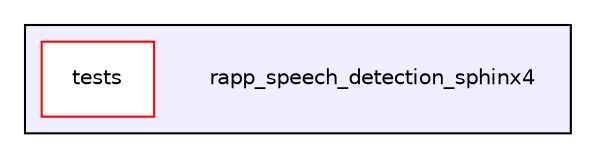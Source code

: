 digraph "/home/travis/rapp_temp/rapp-platform/rapp_speech_detection_sphinx4" {
  compound=true
  node [ fontsize="10", fontname="Helvetica"];
  edge [ labelfontsize="10", labelfontname="Helvetica"];
  subgraph clusterdir_da3ea0f2ac0c100638ceec93695c5053 {
    graph [ bgcolor="#eeeeff", pencolor="black", label="" URL="dir_da3ea0f2ac0c100638ceec93695c5053.html"];
    dir_da3ea0f2ac0c100638ceec93695c5053 [shape=plaintext label="rapp_speech_detection_sphinx4"];
    dir_566b2142c898e8531a5b096fd366b079 [shape=box label="tests" color="red" fillcolor="white" style="filled" URL="dir_566b2142c898e8531a5b096fd366b079.html"];
  }
}

